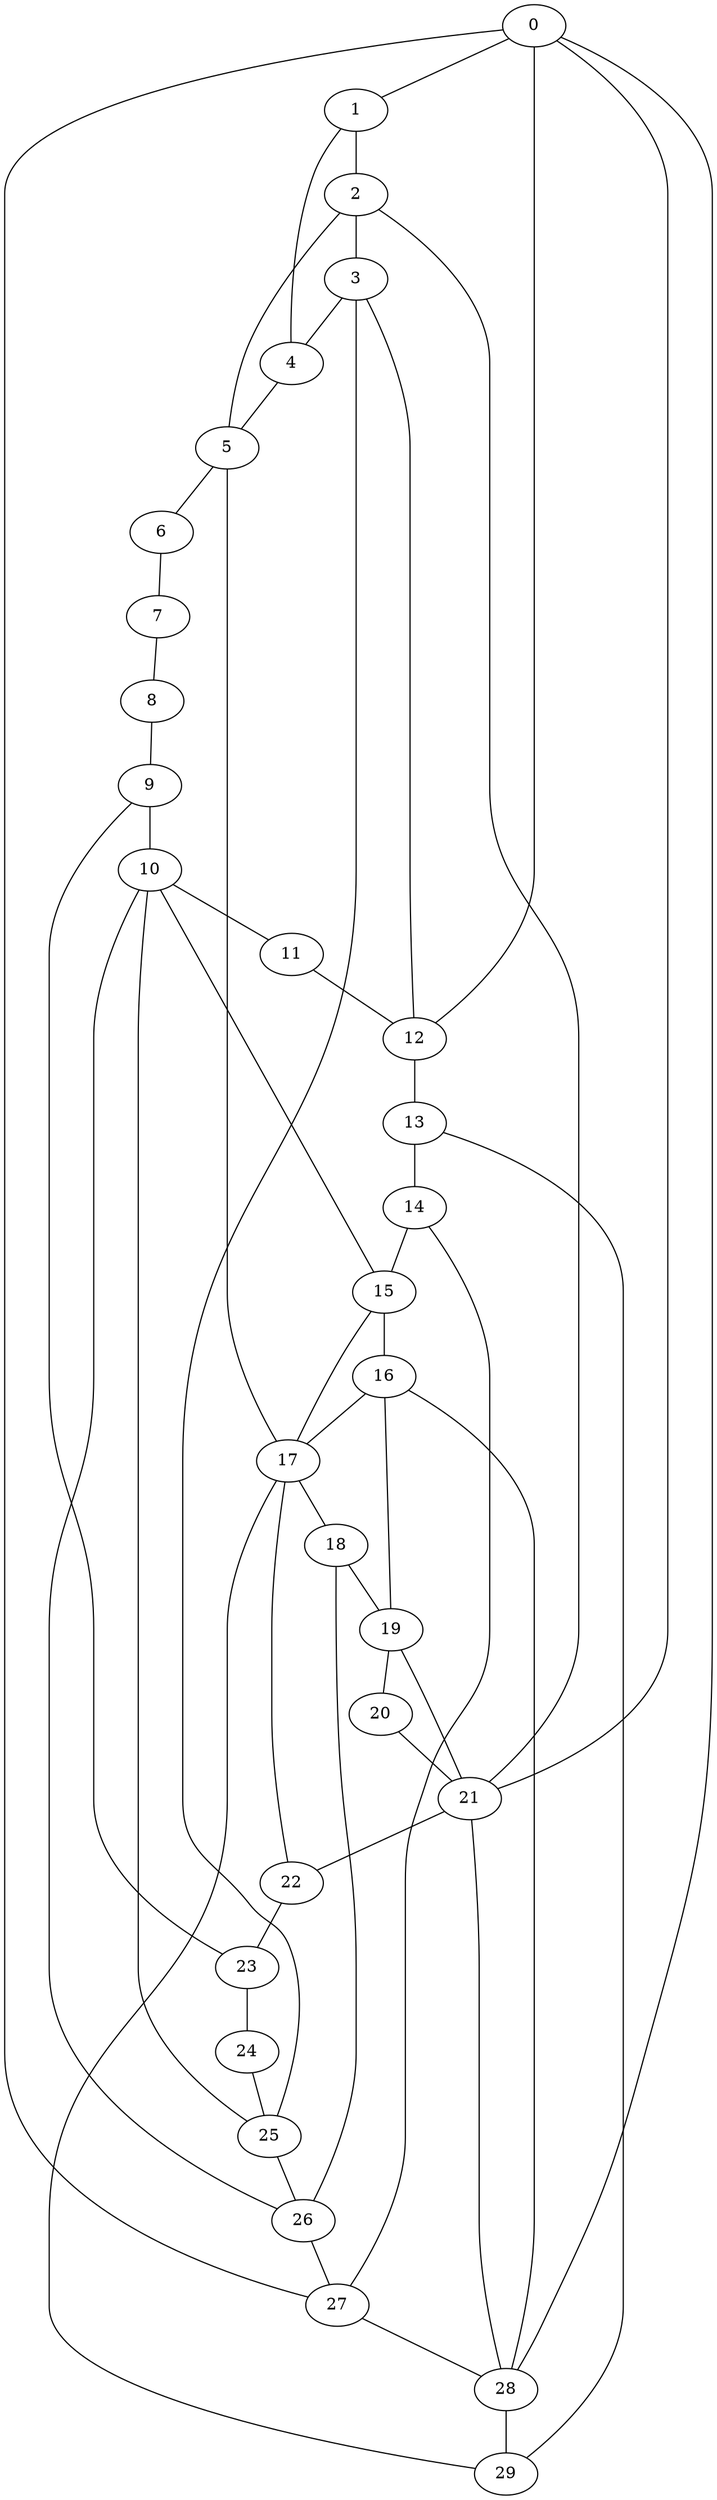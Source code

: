 
graph graphname {
    0 -- 1
0 -- 27
0 -- 28
0 -- 21
0 -- 12
1 -- 2
1 -- 4
2 -- 3
2 -- 5
2 -- 21
3 -- 4
3 -- 25
3 -- 12
4 -- 5
5 -- 6
5 -- 17
6 -- 7
7 -- 8
8 -- 9
9 -- 10
9 -- 23
10 -- 11
10 -- 15
10 -- 26
10 -- 25
11 -- 12
12 -- 13
13 -- 14
13 -- 29
14 -- 15
14 -- 27
15 -- 16
15 -- 17
16 -- 17
16 -- 28
16 -- 19
17 -- 18
17 -- 29
17 -- 22
18 -- 19
18 -- 26
19 -- 20
19 -- 21
20 -- 21
21 -- 22
21 -- 28
22 -- 23
23 -- 24
24 -- 25
25 -- 26
26 -- 27
27 -- 28
28 -- 29

}
